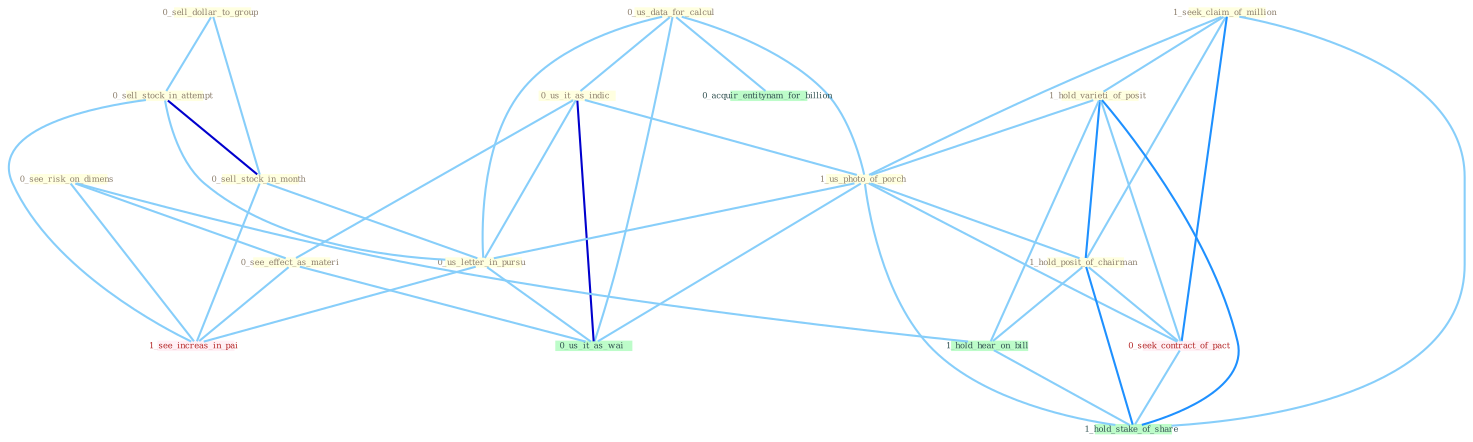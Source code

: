 Graph G{ 
    node
    [shape=polygon,style=filled,width=.5,height=.06,color="#BDFCC9",fixedsize=true,fontsize=4,
    fontcolor="#2f4f4f"];
    {node
    [color="#ffffe0", fontcolor="#8b7d6b"] "0_sell_dollar_to_group " "0_sell_stock_in_attempt " "0_us_data_for_calcul " "1_seek_claim_of_million " "1_hold_varieti_of_posit " "0_sell_stock_in_month " "0_us_it_as_indic " "1_us_photo_of_porch " "0_see_risk_on_dimens " "1_hold_posit_of_chairman " "0_us_letter_in_pursu " "0_see_effect_as_materi "}
{node [color="#fff0f5", fontcolor="#b22222"] "0_seek_contract_of_pact " "1_see_increas_in_pai "}
edge [color="#B0E2FF"];

	"0_sell_dollar_to_group " -- "0_sell_stock_in_attempt " [w="1", color="#87cefa" ];
	"0_sell_dollar_to_group " -- "0_sell_stock_in_month " [w="1", color="#87cefa" ];
	"0_sell_stock_in_attempt " -- "0_sell_stock_in_month " [w="3", color="#0000cd" , len=0.6];
	"0_sell_stock_in_attempt " -- "0_us_letter_in_pursu " [w="1", color="#87cefa" ];
	"0_sell_stock_in_attempt " -- "1_see_increas_in_pai " [w="1", color="#87cefa" ];
	"0_us_data_for_calcul " -- "0_us_it_as_indic " [w="1", color="#87cefa" ];
	"0_us_data_for_calcul " -- "1_us_photo_of_porch " [w="1", color="#87cefa" ];
	"0_us_data_for_calcul " -- "0_us_letter_in_pursu " [w="1", color="#87cefa" ];
	"0_us_data_for_calcul " -- "0_us_it_as_wai " [w="1", color="#87cefa" ];
	"0_us_data_for_calcul " -- "0_acquir_entitynam_for_billion " [w="1", color="#87cefa" ];
	"1_seek_claim_of_million " -- "1_hold_varieti_of_posit " [w="1", color="#87cefa" ];
	"1_seek_claim_of_million " -- "1_us_photo_of_porch " [w="1", color="#87cefa" ];
	"1_seek_claim_of_million " -- "1_hold_posit_of_chairman " [w="1", color="#87cefa" ];
	"1_seek_claim_of_million " -- "0_seek_contract_of_pact " [w="2", color="#1e90ff" , len=0.8];
	"1_seek_claim_of_million " -- "1_hold_stake_of_share " [w="1", color="#87cefa" ];
	"1_hold_varieti_of_posit " -- "1_us_photo_of_porch " [w="1", color="#87cefa" ];
	"1_hold_varieti_of_posit " -- "1_hold_posit_of_chairman " [w="2", color="#1e90ff" , len=0.8];
	"1_hold_varieti_of_posit " -- "0_seek_contract_of_pact " [w="1", color="#87cefa" ];
	"1_hold_varieti_of_posit " -- "1_hold_hear_on_bill " [w="1", color="#87cefa" ];
	"1_hold_varieti_of_posit " -- "1_hold_stake_of_share " [w="2", color="#1e90ff" , len=0.8];
	"0_sell_stock_in_month " -- "0_us_letter_in_pursu " [w="1", color="#87cefa" ];
	"0_sell_stock_in_month " -- "1_see_increas_in_pai " [w="1", color="#87cefa" ];
	"0_us_it_as_indic " -- "1_us_photo_of_porch " [w="1", color="#87cefa" ];
	"0_us_it_as_indic " -- "0_us_letter_in_pursu " [w="1", color="#87cefa" ];
	"0_us_it_as_indic " -- "0_see_effect_as_materi " [w="1", color="#87cefa" ];
	"0_us_it_as_indic " -- "0_us_it_as_wai " [w="3", color="#0000cd" , len=0.6];
	"1_us_photo_of_porch " -- "1_hold_posit_of_chairman " [w="1", color="#87cefa" ];
	"1_us_photo_of_porch " -- "0_us_letter_in_pursu " [w="1", color="#87cefa" ];
	"1_us_photo_of_porch " -- "0_seek_contract_of_pact " [w="1", color="#87cefa" ];
	"1_us_photo_of_porch " -- "0_us_it_as_wai " [w="1", color="#87cefa" ];
	"1_us_photo_of_porch " -- "1_hold_stake_of_share " [w="1", color="#87cefa" ];
	"0_see_risk_on_dimens " -- "0_see_effect_as_materi " [w="1", color="#87cefa" ];
	"0_see_risk_on_dimens " -- "1_see_increas_in_pai " [w="1", color="#87cefa" ];
	"0_see_risk_on_dimens " -- "1_hold_hear_on_bill " [w="1", color="#87cefa" ];
	"1_hold_posit_of_chairman " -- "0_seek_contract_of_pact " [w="1", color="#87cefa" ];
	"1_hold_posit_of_chairman " -- "1_hold_hear_on_bill " [w="1", color="#87cefa" ];
	"1_hold_posit_of_chairman " -- "1_hold_stake_of_share " [w="2", color="#1e90ff" , len=0.8];
	"0_us_letter_in_pursu " -- "0_us_it_as_wai " [w="1", color="#87cefa" ];
	"0_us_letter_in_pursu " -- "1_see_increas_in_pai " [w="1", color="#87cefa" ];
	"0_see_effect_as_materi " -- "0_us_it_as_wai " [w="1", color="#87cefa" ];
	"0_see_effect_as_materi " -- "1_see_increas_in_pai " [w="1", color="#87cefa" ];
	"0_seek_contract_of_pact " -- "1_hold_stake_of_share " [w="1", color="#87cefa" ];
	"1_hold_hear_on_bill " -- "1_hold_stake_of_share " [w="1", color="#87cefa" ];
}